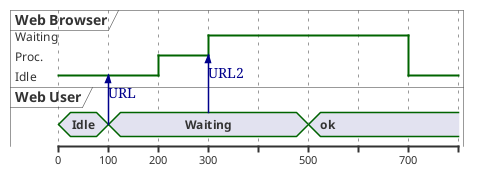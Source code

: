 {
  "sha1": "i5pgdir0s4hsdukd07ljpi10ewobc73",
  "insertion": {
    "when": "2024-06-03T18:59:30.345Z",
    "user": "plantuml@gmail.com"
  }
}
@startuml
robust "Web Browser" as WB
concise "Web User" as WU

@0
WU is Idle
WB is Idle

@100
WU -> WB : URL
WU is Waiting

@200
WB is Proc.

@300
WU -> WB : URL2
WB is Waiting

@500
WU is ok

@700
WB is Idle

@enduml
